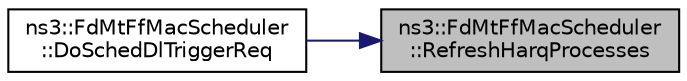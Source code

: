 digraph "ns3::FdMtFfMacScheduler::RefreshHarqProcesses"
{
 // LATEX_PDF_SIZE
  edge [fontname="Helvetica",fontsize="10",labelfontname="Helvetica",labelfontsize="10"];
  node [fontname="Helvetica",fontsize="10",shape=record];
  rankdir="RL";
  Node1 [label="ns3::FdMtFfMacScheduler\l::RefreshHarqProcesses",height=0.2,width=0.4,color="black", fillcolor="grey75", style="filled", fontcolor="black",tooltip="Refresh HARQ processes according to the timers."];
  Node1 -> Node2 [dir="back",color="midnightblue",fontsize="10",style="solid",fontname="Helvetica"];
  Node2 [label="ns3::FdMtFfMacScheduler\l::DoSchedDlTriggerReq",height=0.2,width=0.4,color="black", fillcolor="white", style="filled",URL="$classns3_1_1_fd_mt_ff_mac_scheduler.html#a27c2fe6ead967def6b90c069347532c7",tooltip="Sched DL trigger request function."];
}
